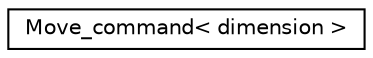 digraph "Graphical Class Hierarchy"
{
 // LATEX_PDF_SIZE
  edge [fontname="Helvetica",fontsize="10",labelfontname="Helvetica",labelfontsize="10"];
  node [fontname="Helvetica",fontsize="10",shape=record];
  rankdir="LR";
  Node0 [label="Move_command\< dimension \>",height=0.2,width=0.4,color="black", fillcolor="white", style="filled",URL="$class_move__command.html",tooltip=" "];
}
